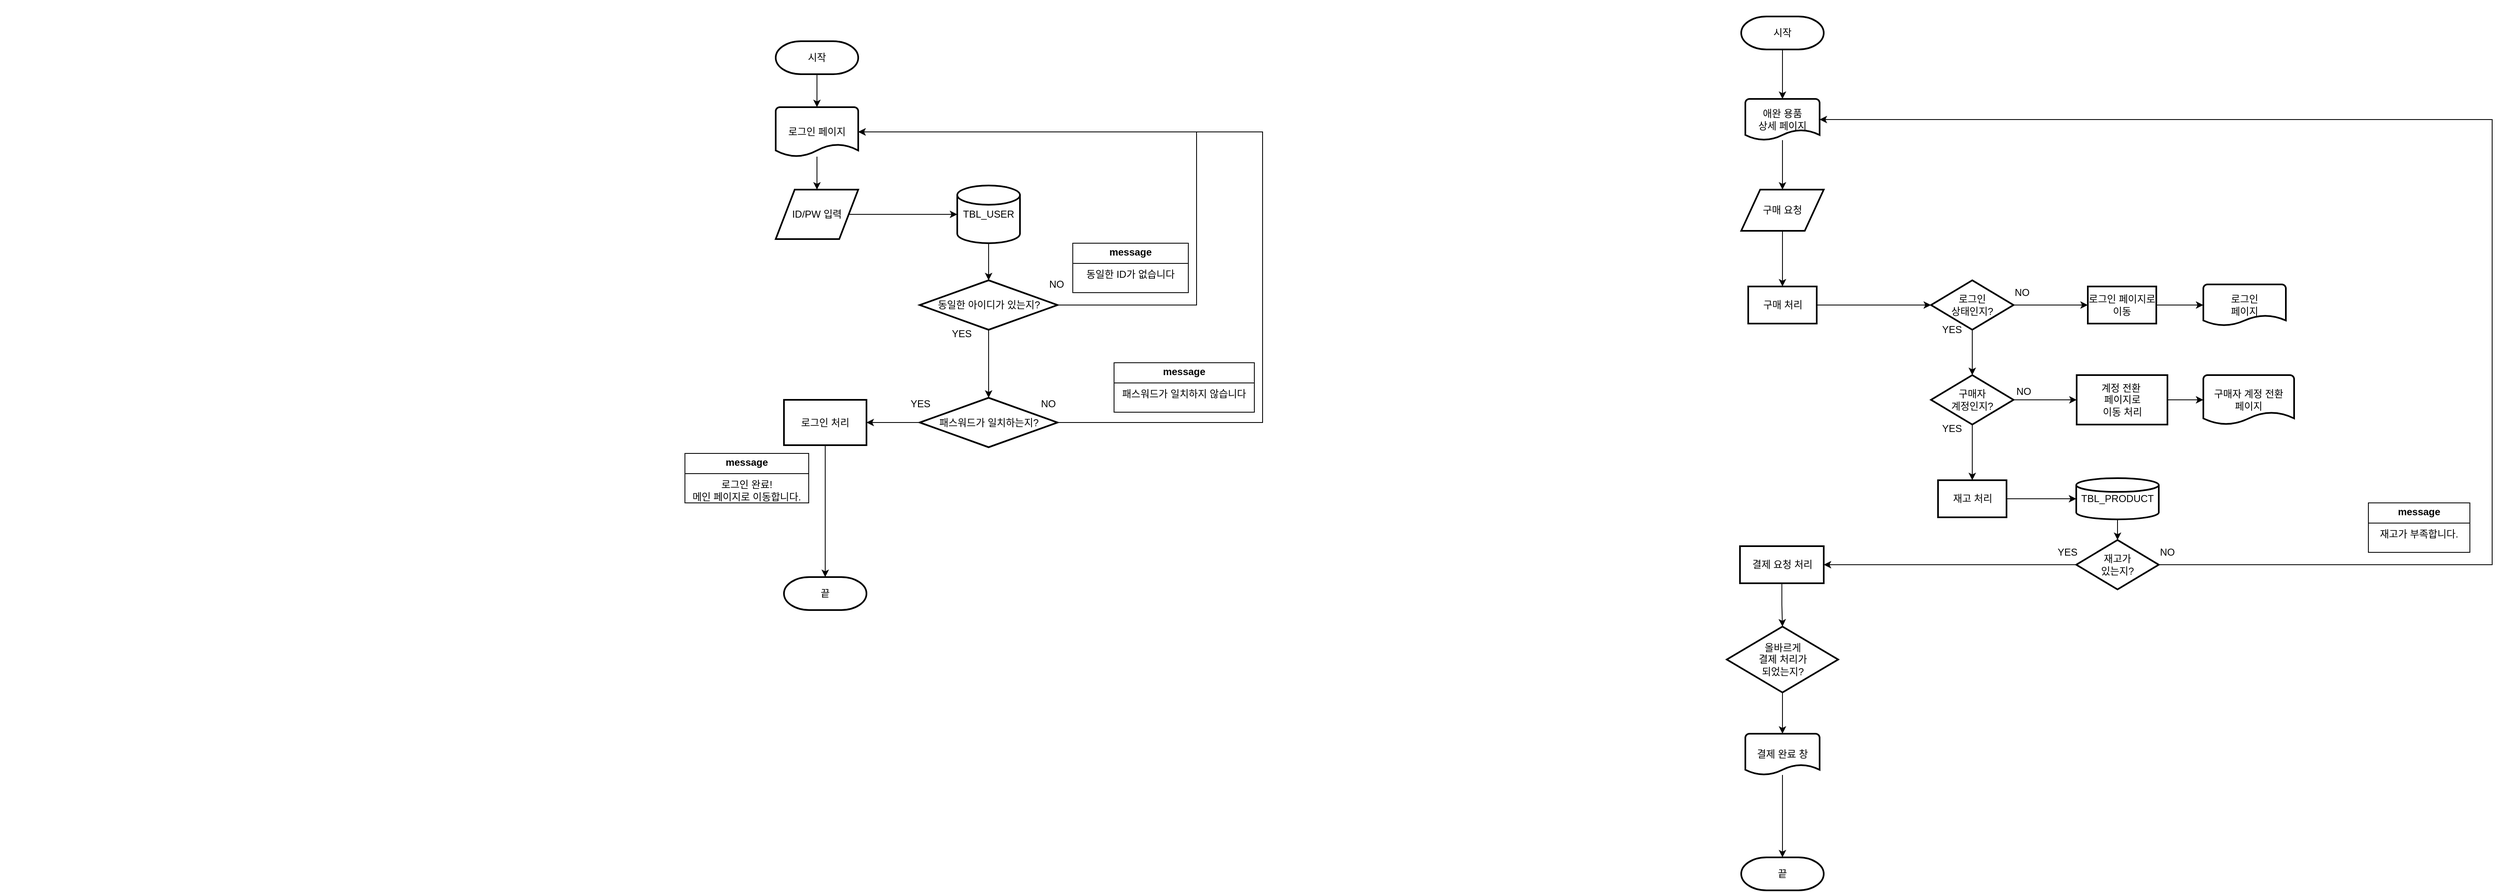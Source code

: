 <mxfile version="26.0.6">
  <diagram name="페이지-1" id="UfX_-4LguZdhwttq4ip-">
    <mxGraphModel dx="3447" dy="975" grid="1" gridSize="10" guides="1" tooltips="1" connect="1" arrows="1" fold="1" page="1" pageScale="1" pageWidth="827" pageHeight="1169" math="0" shadow="0">
      <root>
        <mxCell id="0" />
        <mxCell id="1" parent="0" />
        <mxCell id="MEWdoXWXUyQLBDWHHrVG-5" value="" style="edgeStyle=orthogonalEdgeStyle;rounded=0;orthogonalLoop=1;jettySize=auto;html=1;" edge="1" parent="1" source="MEWdoXWXUyQLBDWHHrVG-1" target="MEWdoXWXUyQLBDWHHrVG-4">
          <mxGeometry relative="1" as="geometry" />
        </mxCell>
        <mxCell id="MEWdoXWXUyQLBDWHHrVG-1" value="시작" style="strokeWidth=2;html=1;shape=mxgraph.flowchart.terminator;whiteSpace=wrap;" vertex="1" parent="1">
          <mxGeometry x="90" y="160" width="100" height="40" as="geometry" />
        </mxCell>
        <mxCell id="MEWdoXWXUyQLBDWHHrVG-3" value="끝" style="strokeWidth=2;html=1;shape=mxgraph.flowchart.terminator;whiteSpace=wrap;" vertex="1" parent="1">
          <mxGeometry x="100" y="810" width="100" height="40" as="geometry" />
        </mxCell>
        <mxCell id="MEWdoXWXUyQLBDWHHrVG-8" value="" style="edgeStyle=orthogonalEdgeStyle;rounded=0;orthogonalLoop=1;jettySize=auto;html=1;" edge="1" parent="1" source="MEWdoXWXUyQLBDWHHrVG-4" target="MEWdoXWXUyQLBDWHHrVG-7">
          <mxGeometry relative="1" as="geometry" />
        </mxCell>
        <mxCell id="MEWdoXWXUyQLBDWHHrVG-4" value="로그인 페이지" style="strokeWidth=2;html=1;shape=mxgraph.flowchart.document2;whiteSpace=wrap;size=0.25;" vertex="1" parent="1">
          <mxGeometry x="90" y="240" width="100" height="60" as="geometry" />
        </mxCell>
        <mxCell id="MEWdoXWXUyQLBDWHHrVG-6" value="" style="shape=image;verticalLabelPosition=bottom;labelBackgroundColor=default;verticalAlign=top;aspect=fixed;imageAspect=0;image=https://images.edrawsoft.com/kr/articles/edrawmax/flowchart/flowchart-2.PNG;" vertex="1" parent="1">
          <mxGeometry x="-850" y="110.0" width="481" height="489.79" as="geometry" />
        </mxCell>
        <mxCell id="MEWdoXWXUyQLBDWHHrVG-12" style="edgeStyle=orthogonalEdgeStyle;rounded=0;orthogonalLoop=1;jettySize=auto;html=1;" edge="1" parent="1" source="MEWdoXWXUyQLBDWHHrVG-7" target="MEWdoXWXUyQLBDWHHrVG-9">
          <mxGeometry relative="1" as="geometry" />
        </mxCell>
        <mxCell id="MEWdoXWXUyQLBDWHHrVG-7" value="ID/PW 입력" style="shape=parallelogram;html=1;strokeWidth=2;perimeter=parallelogramPerimeter;whiteSpace=wrap;rounded=0;arcSize=12;size=0.23;" vertex="1" parent="1">
          <mxGeometry x="90" y="340" width="100" height="60" as="geometry" />
        </mxCell>
        <mxCell id="MEWdoXWXUyQLBDWHHrVG-13" value="" style="edgeStyle=orthogonalEdgeStyle;rounded=0;orthogonalLoop=1;jettySize=auto;html=1;" edge="1" parent="1" source="MEWdoXWXUyQLBDWHHrVG-9" target="MEWdoXWXUyQLBDWHHrVG-11">
          <mxGeometry relative="1" as="geometry" />
        </mxCell>
        <mxCell id="MEWdoXWXUyQLBDWHHrVG-9" value="TBL_USER" style="strokeWidth=2;html=1;shape=mxgraph.flowchart.database;whiteSpace=wrap;" vertex="1" parent="1">
          <mxGeometry x="310" y="335" width="76" height="70" as="geometry" />
        </mxCell>
        <mxCell id="MEWdoXWXUyQLBDWHHrVG-20" value="" style="edgeStyle=orthogonalEdgeStyle;rounded=0;orthogonalLoop=1;jettySize=auto;html=1;" edge="1" parent="1" source="MEWdoXWXUyQLBDWHHrVG-11" target="MEWdoXWXUyQLBDWHHrVG-19">
          <mxGeometry relative="1" as="geometry" />
        </mxCell>
        <mxCell id="MEWdoXWXUyQLBDWHHrVG-11" value="동일한 아이디가 있는지?" style="strokeWidth=2;html=1;shape=mxgraph.flowchart.decision;whiteSpace=wrap;" vertex="1" parent="1">
          <mxGeometry x="264.5" y="450" width="167" height="60" as="geometry" />
        </mxCell>
        <mxCell id="MEWdoXWXUyQLBDWHHrVG-14" value="" style="endArrow=classic;html=1;rounded=0;exitX=1;exitY=0.5;exitDx=0;exitDy=0;exitPerimeter=0;" edge="1" parent="1" source="MEWdoXWXUyQLBDWHHrVG-11" target="MEWdoXWXUyQLBDWHHrVG-4">
          <mxGeometry width="50" height="50" relative="1" as="geometry">
            <mxPoint x="461.5" y="475" as="sourcePoint" />
            <mxPoint x="240" y="265" as="targetPoint" />
            <Array as="points">
              <mxPoint x="600" y="480" />
              <mxPoint x="600" y="270" />
            </Array>
          </mxGeometry>
        </mxCell>
        <mxCell id="MEWdoXWXUyQLBDWHHrVG-15" value="NO" style="text;html=1;align=center;verticalAlign=middle;resizable=0;points=[];autosize=1;strokeColor=none;fillColor=none;" vertex="1" parent="1">
          <mxGeometry x="410" y="440" width="40" height="30" as="geometry" />
        </mxCell>
        <mxCell id="MEWdoXWXUyQLBDWHHrVG-16" value="YES" style="text;html=1;align=center;verticalAlign=middle;resizable=0;points=[];autosize=1;strokeColor=none;fillColor=none;" vertex="1" parent="1">
          <mxGeometry x="290" y="500" width="50" height="30" as="geometry" />
        </mxCell>
        <mxCell id="MEWdoXWXUyQLBDWHHrVG-18" value="&lt;p style=&quot;margin: 4px 0px 0px;&quot;&gt;&lt;b&gt;message&lt;/b&gt;&lt;/p&gt;&lt;hr size=&quot;1&quot; style=&quot;border-style:solid;&quot;&gt;&lt;div style=&quot;height:2px;&quot;&gt;&lt;span style=&quot;background-color: transparent; color: light-dark(rgb(0, 0, 0), rgb(255, 255, 255));&quot;&gt;동일한 ID가 없습니다&lt;/span&gt;&lt;/div&gt;" style="verticalAlign=top;align=center;overflow=fill;html=1;whiteSpace=wrap;" vertex="1" parent="1">
          <mxGeometry x="450" y="405" width="140" height="60" as="geometry" />
        </mxCell>
        <mxCell id="MEWdoXWXUyQLBDWHHrVG-24" style="edgeStyle=orthogonalEdgeStyle;rounded=0;orthogonalLoop=1;jettySize=auto;html=1;exitX=1;exitY=0.5;exitDx=0;exitDy=0;exitPerimeter=0;" edge="1" parent="1" source="MEWdoXWXUyQLBDWHHrVG-19" target="MEWdoXWXUyQLBDWHHrVG-4">
          <mxGeometry relative="1" as="geometry">
            <mxPoint x="680" y="120" as="targetPoint" />
            <Array as="points">
              <mxPoint x="680" y="623" />
              <mxPoint x="680" y="270" />
            </Array>
          </mxGeometry>
        </mxCell>
        <mxCell id="MEWdoXWXUyQLBDWHHrVG-28" value="" style="edgeStyle=orthogonalEdgeStyle;rounded=0;orthogonalLoop=1;jettySize=auto;html=1;" edge="1" parent="1" source="MEWdoXWXUyQLBDWHHrVG-19" target="MEWdoXWXUyQLBDWHHrVG-27">
          <mxGeometry relative="1" as="geometry" />
        </mxCell>
        <mxCell id="MEWdoXWXUyQLBDWHHrVG-19" value="패스워드가 일치하는지?" style="strokeWidth=2;html=1;shape=mxgraph.flowchart.decision;whiteSpace=wrap;" vertex="1" parent="1">
          <mxGeometry x="264.5" y="592.5" width="167" height="60" as="geometry" />
        </mxCell>
        <mxCell id="MEWdoXWXUyQLBDWHHrVG-21" value="YES" style="text;html=1;align=center;verticalAlign=middle;resizable=0;points=[];autosize=1;strokeColor=none;fillColor=none;" vertex="1" parent="1">
          <mxGeometry x="240" y="585" width="50" height="30" as="geometry" />
        </mxCell>
        <mxCell id="MEWdoXWXUyQLBDWHHrVG-22" value="NO" style="text;html=1;align=center;verticalAlign=middle;resizable=0;points=[];autosize=1;strokeColor=none;fillColor=none;" vertex="1" parent="1">
          <mxGeometry x="400" y="585" width="40" height="30" as="geometry" />
        </mxCell>
        <mxCell id="MEWdoXWXUyQLBDWHHrVG-25" value="&lt;p style=&quot;margin: 4px 0px 0px;&quot;&gt;&lt;b&gt;message&lt;/b&gt;&lt;/p&gt;&lt;hr size=&quot;1&quot; style=&quot;border-style:solid;&quot;&gt;&lt;div style=&quot;height:2px;&quot;&gt;&lt;span style=&quot;background-color: transparent; color: light-dark(rgb(0, 0, 0), rgb(255, 255, 255));&quot;&gt;패스워드가 일치하지 않습니다&lt;/span&gt;&lt;/div&gt;" style="verticalAlign=top;align=center;overflow=fill;html=1;whiteSpace=wrap;" vertex="1" parent="1">
          <mxGeometry x="500" y="550" width="170" height="60" as="geometry" />
        </mxCell>
        <mxCell id="MEWdoXWXUyQLBDWHHrVG-31" style="edgeStyle=orthogonalEdgeStyle;rounded=0;orthogonalLoop=1;jettySize=auto;html=1;" edge="1" parent="1" source="MEWdoXWXUyQLBDWHHrVG-27" target="MEWdoXWXUyQLBDWHHrVG-3">
          <mxGeometry relative="1" as="geometry" />
        </mxCell>
        <mxCell id="MEWdoXWXUyQLBDWHHrVG-27" value="로그인 처리" style="rounded=0;whiteSpace=wrap;html=1;absoluteArcSize=1;arcSize=14;strokeWidth=2;" vertex="1" parent="1">
          <mxGeometry x="100" y="595" width="100" height="55" as="geometry" />
        </mxCell>
        <mxCell id="MEWdoXWXUyQLBDWHHrVG-29" value="&lt;p style=&quot;margin: 4px 0px 0px;&quot;&gt;&lt;b&gt;message&lt;/b&gt;&lt;/p&gt;&lt;hr size=&quot;1&quot; style=&quot;border-style:solid;&quot;&gt;&lt;div style=&quot;height:2px;&quot;&gt;로그인 완료!&lt;br&gt;메인 페이지로 이동합니다.&lt;/div&gt;" style="verticalAlign=top;align=center;overflow=fill;html=1;whiteSpace=wrap;" vertex="1" parent="1">
          <mxGeometry x="-20" y="660" width="150" height="60" as="geometry" />
        </mxCell>
        <mxCell id="MEWdoXWXUyQLBDWHHrVG-35" value="" style="edgeStyle=orthogonalEdgeStyle;rounded=0;orthogonalLoop=1;jettySize=auto;html=1;" edge="1" parent="1" source="MEWdoXWXUyQLBDWHHrVG-32" target="MEWdoXWXUyQLBDWHHrVG-34">
          <mxGeometry relative="1" as="geometry" />
        </mxCell>
        <mxCell id="MEWdoXWXUyQLBDWHHrVG-32" value="시작" style="strokeWidth=2;html=1;shape=mxgraph.flowchart.terminator;whiteSpace=wrap;" vertex="1" parent="1">
          <mxGeometry x="1260" y="130" width="100" height="40" as="geometry" />
        </mxCell>
        <mxCell id="MEWdoXWXUyQLBDWHHrVG-33" value="끝" style="strokeWidth=2;html=1;shape=mxgraph.flowchart.terminator;whiteSpace=wrap;" vertex="1" parent="1">
          <mxGeometry x="1260" y="1150" width="100" height="40" as="geometry" />
        </mxCell>
        <mxCell id="MEWdoXWXUyQLBDWHHrVG-37" value="" style="edgeStyle=orthogonalEdgeStyle;rounded=0;orthogonalLoop=1;jettySize=auto;html=1;" edge="1" parent="1" source="MEWdoXWXUyQLBDWHHrVG-34" target="MEWdoXWXUyQLBDWHHrVG-36">
          <mxGeometry relative="1" as="geometry" />
        </mxCell>
        <mxCell id="MEWdoXWXUyQLBDWHHrVG-34" value="애완 용품&lt;div&gt;상세 페이지&lt;/div&gt;" style="strokeWidth=2;html=1;shape=mxgraph.flowchart.document2;whiteSpace=wrap;size=0.25;" vertex="1" parent="1">
          <mxGeometry x="1265" y="230" width="90" height="50" as="geometry" />
        </mxCell>
        <mxCell id="MEWdoXWXUyQLBDWHHrVG-46" value="" style="edgeStyle=orthogonalEdgeStyle;rounded=0;orthogonalLoop=1;jettySize=auto;html=1;" edge="1" parent="1" source="MEWdoXWXUyQLBDWHHrVG-36" target="MEWdoXWXUyQLBDWHHrVG-45">
          <mxGeometry relative="1" as="geometry" />
        </mxCell>
        <mxCell id="MEWdoXWXUyQLBDWHHrVG-36" value="구매 요청" style="shape=parallelogram;html=1;strokeWidth=2;perimeter=parallelogramPerimeter;whiteSpace=wrap;rounded=0;arcSize=12;size=0.23;" vertex="1" parent="1">
          <mxGeometry x="1260" y="340" width="100" height="50" as="geometry" />
        </mxCell>
        <mxCell id="MEWdoXWXUyQLBDWHHrVG-47" value="" style="edgeStyle=orthogonalEdgeStyle;rounded=0;orthogonalLoop=1;jettySize=auto;html=1;" edge="1" parent="1" source="MEWdoXWXUyQLBDWHHrVG-38" target="MEWdoXWXUyQLBDWHHrVG-42">
          <mxGeometry relative="1" as="geometry" />
        </mxCell>
        <mxCell id="MEWdoXWXUyQLBDWHHrVG-79" style="edgeStyle=orthogonalEdgeStyle;rounded=0;orthogonalLoop=1;jettySize=auto;html=1;" edge="1" parent="1" source="MEWdoXWXUyQLBDWHHrVG-38" target="MEWdoXWXUyQLBDWHHrVG-77">
          <mxGeometry relative="1" as="geometry" />
        </mxCell>
        <mxCell id="MEWdoXWXUyQLBDWHHrVG-38" value="로그인&lt;div&gt;상태인지?&lt;/div&gt;" style="strokeWidth=2;html=1;shape=mxgraph.flowchart.decision;whiteSpace=wrap;" vertex="1" parent="1">
          <mxGeometry x="1490" y="450" width="100" height="60" as="geometry" />
        </mxCell>
        <mxCell id="MEWdoXWXUyQLBDWHHrVG-40" value="YES" style="text;html=1;align=center;verticalAlign=middle;resizable=0;points=[];autosize=1;strokeColor=none;fillColor=none;" vertex="1" parent="1">
          <mxGeometry x="1490" y="495" width="50" height="30" as="geometry" />
        </mxCell>
        <mxCell id="MEWdoXWXUyQLBDWHHrVG-41" value="NO" style="text;html=1;align=center;verticalAlign=middle;resizable=0;points=[];autosize=1;strokeColor=none;fillColor=none;" vertex="1" parent="1">
          <mxGeometry x="1580" y="450" width="40" height="30" as="geometry" />
        </mxCell>
        <mxCell id="MEWdoXWXUyQLBDWHHrVG-60" style="edgeStyle=orthogonalEdgeStyle;rounded=0;orthogonalLoop=1;jettySize=auto;html=1;" edge="1" parent="1" source="MEWdoXWXUyQLBDWHHrVG-42" target="MEWdoXWXUyQLBDWHHrVG-59">
          <mxGeometry relative="1" as="geometry" />
        </mxCell>
        <mxCell id="MEWdoXWXUyQLBDWHHrVG-88" style="edgeStyle=orthogonalEdgeStyle;rounded=0;orthogonalLoop=1;jettySize=auto;html=1;" edge="1" parent="1" source="MEWdoXWXUyQLBDWHHrVG-42" target="MEWdoXWXUyQLBDWHHrVG-87">
          <mxGeometry relative="1" as="geometry" />
        </mxCell>
        <mxCell id="MEWdoXWXUyQLBDWHHrVG-42" value="구매자&lt;br&gt;계정인지?" style="strokeWidth=2;html=1;shape=mxgraph.flowchart.decision;whiteSpace=wrap;" vertex="1" parent="1">
          <mxGeometry x="1490" y="565" width="100" height="60" as="geometry" />
        </mxCell>
        <mxCell id="MEWdoXWXUyQLBDWHHrVG-66" style="edgeStyle=orthogonalEdgeStyle;rounded=0;orthogonalLoop=1;jettySize=auto;html=1;" edge="1" parent="1" source="MEWdoXWXUyQLBDWHHrVG-43" target="MEWdoXWXUyQLBDWHHrVG-65">
          <mxGeometry relative="1" as="geometry" />
        </mxCell>
        <mxCell id="MEWdoXWXUyQLBDWHHrVG-90" style="edgeStyle=orthogonalEdgeStyle;rounded=0;orthogonalLoop=1;jettySize=auto;html=1;" edge="1" parent="1" source="MEWdoXWXUyQLBDWHHrVG-43" target="MEWdoXWXUyQLBDWHHrVG-34">
          <mxGeometry relative="1" as="geometry">
            <mxPoint x="2160" y="210" as="targetPoint" />
            <Array as="points">
              <mxPoint x="2170" y="795" />
              <mxPoint x="2170" y="255" />
            </Array>
          </mxGeometry>
        </mxCell>
        <mxCell id="MEWdoXWXUyQLBDWHHrVG-43" value="재고가&lt;div&gt;있는지?&lt;/div&gt;" style="strokeWidth=2;html=1;shape=mxgraph.flowchart.decision;whiteSpace=wrap;" vertex="1" parent="1">
          <mxGeometry x="1666" y="765" width="100" height="60" as="geometry" />
        </mxCell>
        <mxCell id="MEWdoXWXUyQLBDWHHrVG-63" value="" style="edgeStyle=orthogonalEdgeStyle;rounded=0;orthogonalLoop=1;jettySize=auto;html=1;" edge="1" parent="1" source="MEWdoXWXUyQLBDWHHrVG-44" target="MEWdoXWXUyQLBDWHHrVG-43">
          <mxGeometry relative="1" as="geometry" />
        </mxCell>
        <mxCell id="MEWdoXWXUyQLBDWHHrVG-44" value="TBL_PRODUCT" style="strokeWidth=2;html=1;shape=mxgraph.flowchart.database;whiteSpace=wrap;" vertex="1" parent="1">
          <mxGeometry x="1666" y="690" width="100" height="50" as="geometry" />
        </mxCell>
        <mxCell id="MEWdoXWXUyQLBDWHHrVG-67" style="edgeStyle=orthogonalEdgeStyle;rounded=0;orthogonalLoop=1;jettySize=auto;html=1;" edge="1" parent="1" source="MEWdoXWXUyQLBDWHHrVG-45" target="MEWdoXWXUyQLBDWHHrVG-38">
          <mxGeometry relative="1" as="geometry" />
        </mxCell>
        <mxCell id="MEWdoXWXUyQLBDWHHrVG-45" value="구매 처리" style="rounded=0;whiteSpace=wrap;html=1;absoluteArcSize=1;arcSize=14;strokeWidth=2;" vertex="1" parent="1">
          <mxGeometry x="1268.5" y="457.5" width="83" height="45" as="geometry" />
        </mxCell>
        <mxCell id="MEWdoXWXUyQLBDWHHrVG-50" value="YES" style="text;html=1;align=center;verticalAlign=middle;resizable=0;points=[];autosize=1;strokeColor=none;fillColor=none;" vertex="1" parent="1">
          <mxGeometry x="1490" y="615" width="50" height="30" as="geometry" />
        </mxCell>
        <mxCell id="MEWdoXWXUyQLBDWHHrVG-51" value="NO" style="text;html=1;align=center;verticalAlign=middle;resizable=0;points=[];autosize=1;strokeColor=none;fillColor=none;" vertex="1" parent="1">
          <mxGeometry x="1581.5" y="570" width="40" height="30" as="geometry" />
        </mxCell>
        <mxCell id="MEWdoXWXUyQLBDWHHrVG-52" value="YES" style="text;html=1;align=center;verticalAlign=middle;resizable=0;points=[];autosize=1;strokeColor=none;fillColor=none;" vertex="1" parent="1">
          <mxGeometry x="1630" y="765" width="50" height="30" as="geometry" />
        </mxCell>
        <mxCell id="MEWdoXWXUyQLBDWHHrVG-53" value="NO" style="text;html=1;align=center;verticalAlign=middle;resizable=0;points=[];autosize=1;strokeColor=none;fillColor=none;" vertex="1" parent="1">
          <mxGeometry x="1756" y="765" width="40" height="30" as="geometry" />
        </mxCell>
        <mxCell id="MEWdoXWXUyQLBDWHHrVG-62" style="edgeStyle=orthogonalEdgeStyle;rounded=0;orthogonalLoop=1;jettySize=auto;html=1;" edge="1" parent="1" source="MEWdoXWXUyQLBDWHHrVG-59" target="MEWdoXWXUyQLBDWHHrVG-44">
          <mxGeometry relative="1" as="geometry" />
        </mxCell>
        <mxCell id="MEWdoXWXUyQLBDWHHrVG-59" value="재고 처리" style="rounded=0;whiteSpace=wrap;html=1;absoluteArcSize=1;arcSize=14;strokeWidth=2;" vertex="1" parent="1">
          <mxGeometry x="1498.5" y="692.5" width="83" height="45" as="geometry" />
        </mxCell>
        <mxCell id="MEWdoXWXUyQLBDWHHrVG-76" value="" style="edgeStyle=orthogonalEdgeStyle;rounded=0;orthogonalLoop=1;jettySize=auto;html=1;" edge="1" parent="1" source="MEWdoXWXUyQLBDWHHrVG-65" target="MEWdoXWXUyQLBDWHHrVG-73">
          <mxGeometry relative="1" as="geometry" />
        </mxCell>
        <mxCell id="MEWdoXWXUyQLBDWHHrVG-65" value="결제 요청 처리" style="rounded=0;whiteSpace=wrap;html=1;absoluteArcSize=1;arcSize=14;strokeWidth=2;" vertex="1" parent="1">
          <mxGeometry x="1258.5" y="772.5" width="101.5" height="45" as="geometry" />
        </mxCell>
        <mxCell id="MEWdoXWXUyQLBDWHHrVG-75" value="" style="edgeStyle=orthogonalEdgeStyle;rounded=0;orthogonalLoop=1;jettySize=auto;html=1;" edge="1" parent="1" source="MEWdoXWXUyQLBDWHHrVG-69" target="MEWdoXWXUyQLBDWHHrVG-33">
          <mxGeometry relative="1" as="geometry" />
        </mxCell>
        <mxCell id="MEWdoXWXUyQLBDWHHrVG-69" value="결제 완료 창" style="strokeWidth=2;html=1;shape=mxgraph.flowchart.document2;whiteSpace=wrap;size=0.25;" vertex="1" parent="1">
          <mxGeometry x="1265" y="1000" width="90" height="50" as="geometry" />
        </mxCell>
        <mxCell id="MEWdoXWXUyQLBDWHHrVG-74" value="" style="edgeStyle=orthogonalEdgeStyle;rounded=0;orthogonalLoop=1;jettySize=auto;html=1;" edge="1" parent="1" source="MEWdoXWXUyQLBDWHHrVG-73" target="MEWdoXWXUyQLBDWHHrVG-69">
          <mxGeometry relative="1" as="geometry" />
        </mxCell>
        <mxCell id="MEWdoXWXUyQLBDWHHrVG-73" value="올바르게&lt;br&gt;결제 처리가&lt;br&gt;되었는지?" style="strokeWidth=2;html=1;shape=mxgraph.flowchart.decision;whiteSpace=wrap;" vertex="1" parent="1">
          <mxGeometry x="1242.5" y="870" width="135" height="80" as="geometry" />
        </mxCell>
        <mxCell id="MEWdoXWXUyQLBDWHHrVG-86" value="" style="edgeStyle=orthogonalEdgeStyle;rounded=0;orthogonalLoop=1;jettySize=auto;html=1;" edge="1" parent="1" source="MEWdoXWXUyQLBDWHHrVG-77" target="MEWdoXWXUyQLBDWHHrVG-84">
          <mxGeometry relative="1" as="geometry" />
        </mxCell>
        <mxCell id="MEWdoXWXUyQLBDWHHrVG-77" value="로그인 페이지로 이동" style="rounded=0;whiteSpace=wrap;html=1;absoluteArcSize=1;arcSize=14;strokeWidth=2;" vertex="1" parent="1">
          <mxGeometry x="1680" y="457.5" width="83" height="45" as="geometry" />
        </mxCell>
        <mxCell id="MEWdoXWXUyQLBDWHHrVG-82" value="구매자 계정 전환&lt;div&gt;페이지&lt;/div&gt;" style="strokeWidth=2;html=1;shape=mxgraph.flowchart.document2;whiteSpace=wrap;size=0.25;" vertex="1" parent="1">
          <mxGeometry x="1820" y="565" width="110" height="60" as="geometry" />
        </mxCell>
        <mxCell id="MEWdoXWXUyQLBDWHHrVG-84" value="로그인&lt;br&gt;&lt;div&gt;페이지&lt;/div&gt;" style="strokeWidth=2;html=1;shape=mxgraph.flowchart.document2;whiteSpace=wrap;size=0.25;" vertex="1" parent="1">
          <mxGeometry x="1820" y="455" width="100" height="50" as="geometry" />
        </mxCell>
        <mxCell id="MEWdoXWXUyQLBDWHHrVG-89" value="" style="edgeStyle=orthogonalEdgeStyle;rounded=0;orthogonalLoop=1;jettySize=auto;html=1;" edge="1" parent="1" source="MEWdoXWXUyQLBDWHHrVG-87" target="MEWdoXWXUyQLBDWHHrVG-82">
          <mxGeometry relative="1" as="geometry" />
        </mxCell>
        <mxCell id="MEWdoXWXUyQLBDWHHrVG-87" value="계정 전환&amp;nbsp;&lt;br&gt;페이지로&lt;br&gt;이동 처리" style="rounded=0;whiteSpace=wrap;html=1;absoluteArcSize=1;arcSize=14;strokeWidth=2;" vertex="1" parent="1">
          <mxGeometry x="1666.5" y="565" width="110" height="60" as="geometry" />
        </mxCell>
        <mxCell id="MEWdoXWXUyQLBDWHHrVG-91" value="&lt;p style=&quot;margin: 4px 0px 0px;&quot;&gt;&lt;b&gt;message&lt;/b&gt;&lt;/p&gt;&lt;hr size=&quot;1&quot; style=&quot;border-style:solid;&quot;&gt;&lt;div style=&quot;height:2px;&quot;&gt;재고가 부족합니다.&lt;/div&gt;" style="verticalAlign=top;align=center;overflow=fill;html=1;whiteSpace=wrap;" vertex="1" parent="1">
          <mxGeometry x="2020" y="720" width="123" height="60" as="geometry" />
        </mxCell>
      </root>
    </mxGraphModel>
  </diagram>
</mxfile>
